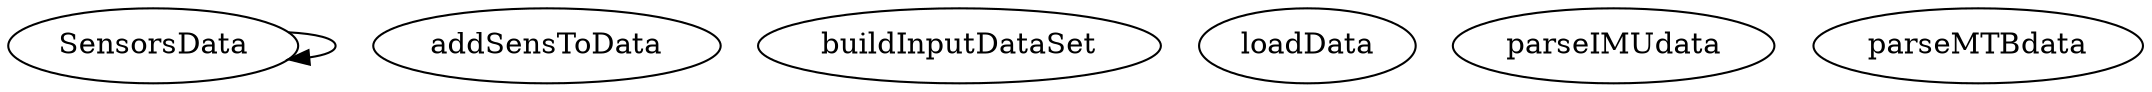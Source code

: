 /* Created by mdot for Matlab */
digraph m2html {
  SensorsData -> SensorsData;

  SensorsData [URL="SensorsData.html"];
  addSensToData [URL="addSensToData.html"];
  buildInputDataSet [URL="buildInputDataSet.html"];
  loadData [URL="loadData.html"];
  parseIMUdata [URL="parseIMUdata.html"];
  parseMTBdata [URL="parseMTBdata.html"];
}